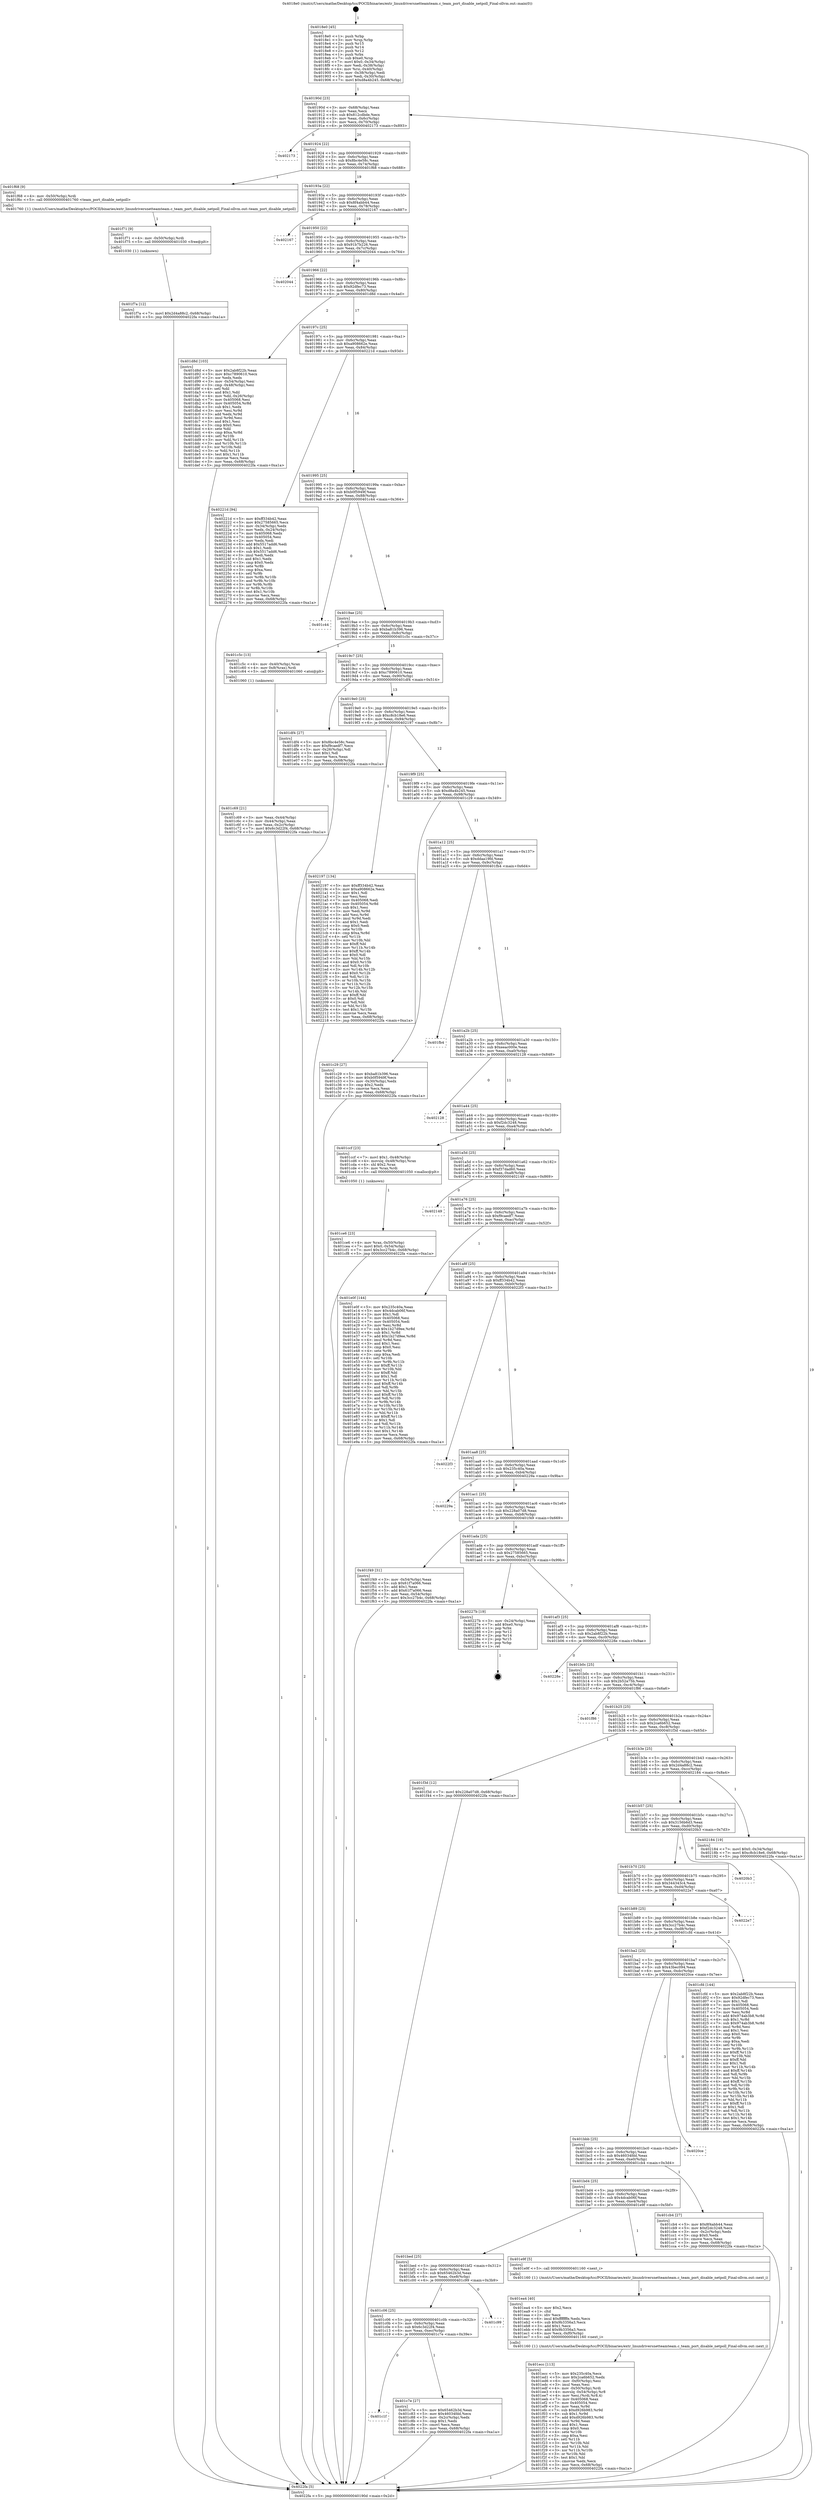 digraph "0x4018e0" {
  label = "0x4018e0 (/mnt/c/Users/mathe/Desktop/tcc/POCII/binaries/extr_linuxdriversnetteamteam.c_team_port_disable_netpoll_Final-ollvm.out::main(0))"
  labelloc = "t"
  node[shape=record]

  Entry [label="",width=0.3,height=0.3,shape=circle,fillcolor=black,style=filled]
  "0x40190d" [label="{
     0x40190d [23]\l
     | [instrs]\l
     &nbsp;&nbsp;0x40190d \<+3\>: mov -0x68(%rbp),%eax\l
     &nbsp;&nbsp;0x401910 \<+2\>: mov %eax,%ecx\l
     &nbsp;&nbsp;0x401912 \<+6\>: sub $0x812cdbde,%ecx\l
     &nbsp;&nbsp;0x401918 \<+3\>: mov %eax,-0x6c(%rbp)\l
     &nbsp;&nbsp;0x40191b \<+3\>: mov %ecx,-0x70(%rbp)\l
     &nbsp;&nbsp;0x40191e \<+6\>: je 0000000000402173 \<main+0x893\>\l
  }"]
  "0x402173" [label="{
     0x402173\l
  }", style=dashed]
  "0x401924" [label="{
     0x401924 [22]\l
     | [instrs]\l
     &nbsp;&nbsp;0x401924 \<+5\>: jmp 0000000000401929 \<main+0x49\>\l
     &nbsp;&nbsp;0x401929 \<+3\>: mov -0x6c(%rbp),%eax\l
     &nbsp;&nbsp;0x40192c \<+5\>: sub $0x8bc4e58c,%eax\l
     &nbsp;&nbsp;0x401931 \<+3\>: mov %eax,-0x74(%rbp)\l
     &nbsp;&nbsp;0x401934 \<+6\>: je 0000000000401f68 \<main+0x688\>\l
  }"]
  Exit [label="",width=0.3,height=0.3,shape=circle,fillcolor=black,style=filled,peripheries=2]
  "0x401f68" [label="{
     0x401f68 [9]\l
     | [instrs]\l
     &nbsp;&nbsp;0x401f68 \<+4\>: mov -0x50(%rbp),%rdi\l
     &nbsp;&nbsp;0x401f6c \<+5\>: call 0000000000401760 \<team_port_disable_netpoll\>\l
     | [calls]\l
     &nbsp;&nbsp;0x401760 \{1\} (/mnt/c/Users/mathe/Desktop/tcc/POCII/binaries/extr_linuxdriversnetteamteam.c_team_port_disable_netpoll_Final-ollvm.out::team_port_disable_netpoll)\l
  }"]
  "0x40193a" [label="{
     0x40193a [22]\l
     | [instrs]\l
     &nbsp;&nbsp;0x40193a \<+5\>: jmp 000000000040193f \<main+0x5f\>\l
     &nbsp;&nbsp;0x40193f \<+3\>: mov -0x6c(%rbp),%eax\l
     &nbsp;&nbsp;0x401942 \<+5\>: sub $0x8f4abb44,%eax\l
     &nbsp;&nbsp;0x401947 \<+3\>: mov %eax,-0x78(%rbp)\l
     &nbsp;&nbsp;0x40194a \<+6\>: je 0000000000402167 \<main+0x887\>\l
  }"]
  "0x401f7a" [label="{
     0x401f7a [12]\l
     | [instrs]\l
     &nbsp;&nbsp;0x401f7a \<+7\>: movl $0x2d4a88c2,-0x68(%rbp)\l
     &nbsp;&nbsp;0x401f81 \<+5\>: jmp 00000000004022fa \<main+0xa1a\>\l
  }"]
  "0x402167" [label="{
     0x402167\l
  }", style=dashed]
  "0x401950" [label="{
     0x401950 [22]\l
     | [instrs]\l
     &nbsp;&nbsp;0x401950 \<+5\>: jmp 0000000000401955 \<main+0x75\>\l
     &nbsp;&nbsp;0x401955 \<+3\>: mov -0x6c(%rbp),%eax\l
     &nbsp;&nbsp;0x401958 \<+5\>: sub $0x91b7b226,%eax\l
     &nbsp;&nbsp;0x40195d \<+3\>: mov %eax,-0x7c(%rbp)\l
     &nbsp;&nbsp;0x401960 \<+6\>: je 0000000000402044 \<main+0x764\>\l
  }"]
  "0x401f71" [label="{
     0x401f71 [9]\l
     | [instrs]\l
     &nbsp;&nbsp;0x401f71 \<+4\>: mov -0x50(%rbp),%rdi\l
     &nbsp;&nbsp;0x401f75 \<+5\>: call 0000000000401030 \<free@plt\>\l
     | [calls]\l
     &nbsp;&nbsp;0x401030 \{1\} (unknown)\l
  }"]
  "0x402044" [label="{
     0x402044\l
  }", style=dashed]
  "0x401966" [label="{
     0x401966 [22]\l
     | [instrs]\l
     &nbsp;&nbsp;0x401966 \<+5\>: jmp 000000000040196b \<main+0x8b\>\l
     &nbsp;&nbsp;0x40196b \<+3\>: mov -0x6c(%rbp),%eax\l
     &nbsp;&nbsp;0x40196e \<+5\>: sub $0x92dfec73,%eax\l
     &nbsp;&nbsp;0x401973 \<+3\>: mov %eax,-0x80(%rbp)\l
     &nbsp;&nbsp;0x401976 \<+6\>: je 0000000000401d8d \<main+0x4ad\>\l
  }"]
  "0x401ecc" [label="{
     0x401ecc [113]\l
     | [instrs]\l
     &nbsp;&nbsp;0x401ecc \<+5\>: mov $0x235c40a,%ecx\l
     &nbsp;&nbsp;0x401ed1 \<+5\>: mov $0x2ca6b652,%edx\l
     &nbsp;&nbsp;0x401ed6 \<+6\>: mov -0xf0(%rbp),%esi\l
     &nbsp;&nbsp;0x401edc \<+3\>: imul %eax,%esi\l
     &nbsp;&nbsp;0x401edf \<+4\>: mov -0x50(%rbp),%rdi\l
     &nbsp;&nbsp;0x401ee3 \<+4\>: movslq -0x54(%rbp),%r8\l
     &nbsp;&nbsp;0x401ee7 \<+4\>: mov %esi,(%rdi,%r8,4)\l
     &nbsp;&nbsp;0x401eeb \<+7\>: mov 0x405068,%eax\l
     &nbsp;&nbsp;0x401ef2 \<+7\>: mov 0x405054,%esi\l
     &nbsp;&nbsp;0x401ef9 \<+3\>: mov %eax,%r9d\l
     &nbsp;&nbsp;0x401efc \<+7\>: sub $0xd926b983,%r9d\l
     &nbsp;&nbsp;0x401f03 \<+4\>: sub $0x1,%r9d\l
     &nbsp;&nbsp;0x401f07 \<+7\>: add $0xd926b983,%r9d\l
     &nbsp;&nbsp;0x401f0e \<+4\>: imul %r9d,%eax\l
     &nbsp;&nbsp;0x401f12 \<+3\>: and $0x1,%eax\l
     &nbsp;&nbsp;0x401f15 \<+3\>: cmp $0x0,%eax\l
     &nbsp;&nbsp;0x401f18 \<+4\>: sete %r10b\l
     &nbsp;&nbsp;0x401f1c \<+3\>: cmp $0xa,%esi\l
     &nbsp;&nbsp;0x401f1f \<+4\>: setl %r11b\l
     &nbsp;&nbsp;0x401f23 \<+3\>: mov %r10b,%bl\l
     &nbsp;&nbsp;0x401f26 \<+3\>: and %r11b,%bl\l
     &nbsp;&nbsp;0x401f29 \<+3\>: xor %r11b,%r10b\l
     &nbsp;&nbsp;0x401f2c \<+3\>: or %r10b,%bl\l
     &nbsp;&nbsp;0x401f2f \<+3\>: test $0x1,%bl\l
     &nbsp;&nbsp;0x401f32 \<+3\>: cmovne %edx,%ecx\l
     &nbsp;&nbsp;0x401f35 \<+3\>: mov %ecx,-0x68(%rbp)\l
     &nbsp;&nbsp;0x401f38 \<+5\>: jmp 00000000004022fa \<main+0xa1a\>\l
  }"]
  "0x401d8d" [label="{
     0x401d8d [103]\l
     | [instrs]\l
     &nbsp;&nbsp;0x401d8d \<+5\>: mov $0x2ab8f22b,%eax\l
     &nbsp;&nbsp;0x401d92 \<+5\>: mov $0xc7890610,%ecx\l
     &nbsp;&nbsp;0x401d97 \<+2\>: xor %edx,%edx\l
     &nbsp;&nbsp;0x401d99 \<+3\>: mov -0x54(%rbp),%esi\l
     &nbsp;&nbsp;0x401d9c \<+3\>: cmp -0x48(%rbp),%esi\l
     &nbsp;&nbsp;0x401d9f \<+4\>: setl %dil\l
     &nbsp;&nbsp;0x401da3 \<+4\>: and $0x1,%dil\l
     &nbsp;&nbsp;0x401da7 \<+4\>: mov %dil,-0x26(%rbp)\l
     &nbsp;&nbsp;0x401dab \<+7\>: mov 0x405068,%esi\l
     &nbsp;&nbsp;0x401db2 \<+8\>: mov 0x405054,%r8d\l
     &nbsp;&nbsp;0x401dba \<+3\>: sub $0x1,%edx\l
     &nbsp;&nbsp;0x401dbd \<+3\>: mov %esi,%r9d\l
     &nbsp;&nbsp;0x401dc0 \<+3\>: add %edx,%r9d\l
     &nbsp;&nbsp;0x401dc3 \<+4\>: imul %r9d,%esi\l
     &nbsp;&nbsp;0x401dc7 \<+3\>: and $0x1,%esi\l
     &nbsp;&nbsp;0x401dca \<+3\>: cmp $0x0,%esi\l
     &nbsp;&nbsp;0x401dcd \<+4\>: sete %dil\l
     &nbsp;&nbsp;0x401dd1 \<+4\>: cmp $0xa,%r8d\l
     &nbsp;&nbsp;0x401dd5 \<+4\>: setl %r10b\l
     &nbsp;&nbsp;0x401dd9 \<+3\>: mov %dil,%r11b\l
     &nbsp;&nbsp;0x401ddc \<+3\>: and %r10b,%r11b\l
     &nbsp;&nbsp;0x401ddf \<+3\>: xor %r10b,%dil\l
     &nbsp;&nbsp;0x401de2 \<+3\>: or %dil,%r11b\l
     &nbsp;&nbsp;0x401de5 \<+4\>: test $0x1,%r11b\l
     &nbsp;&nbsp;0x401de9 \<+3\>: cmovne %ecx,%eax\l
     &nbsp;&nbsp;0x401dec \<+3\>: mov %eax,-0x68(%rbp)\l
     &nbsp;&nbsp;0x401def \<+5\>: jmp 00000000004022fa \<main+0xa1a\>\l
  }"]
  "0x40197c" [label="{
     0x40197c [25]\l
     | [instrs]\l
     &nbsp;&nbsp;0x40197c \<+5\>: jmp 0000000000401981 \<main+0xa1\>\l
     &nbsp;&nbsp;0x401981 \<+3\>: mov -0x6c(%rbp),%eax\l
     &nbsp;&nbsp;0x401984 \<+5\>: sub $0xa908662e,%eax\l
     &nbsp;&nbsp;0x401989 \<+6\>: mov %eax,-0x84(%rbp)\l
     &nbsp;&nbsp;0x40198f \<+6\>: je 000000000040221d \<main+0x93d\>\l
  }"]
  "0x401ea4" [label="{
     0x401ea4 [40]\l
     | [instrs]\l
     &nbsp;&nbsp;0x401ea4 \<+5\>: mov $0x2,%ecx\l
     &nbsp;&nbsp;0x401ea9 \<+1\>: cltd\l
     &nbsp;&nbsp;0x401eaa \<+2\>: idiv %ecx\l
     &nbsp;&nbsp;0x401eac \<+6\>: imul $0xfffffffe,%edx,%ecx\l
     &nbsp;&nbsp;0x401eb2 \<+6\>: sub $0x9b3356a3,%ecx\l
     &nbsp;&nbsp;0x401eb8 \<+3\>: add $0x1,%ecx\l
     &nbsp;&nbsp;0x401ebb \<+6\>: add $0x9b3356a3,%ecx\l
     &nbsp;&nbsp;0x401ec1 \<+6\>: mov %ecx,-0xf0(%rbp)\l
     &nbsp;&nbsp;0x401ec7 \<+5\>: call 0000000000401160 \<next_i\>\l
     | [calls]\l
     &nbsp;&nbsp;0x401160 \{1\} (/mnt/c/Users/mathe/Desktop/tcc/POCII/binaries/extr_linuxdriversnetteamteam.c_team_port_disable_netpoll_Final-ollvm.out::next_i)\l
  }"]
  "0x40221d" [label="{
     0x40221d [94]\l
     | [instrs]\l
     &nbsp;&nbsp;0x40221d \<+5\>: mov $0xff334b42,%eax\l
     &nbsp;&nbsp;0x402222 \<+5\>: mov $0x27585665,%ecx\l
     &nbsp;&nbsp;0x402227 \<+3\>: mov -0x34(%rbp),%edx\l
     &nbsp;&nbsp;0x40222a \<+3\>: mov %edx,-0x24(%rbp)\l
     &nbsp;&nbsp;0x40222d \<+7\>: mov 0x405068,%edx\l
     &nbsp;&nbsp;0x402234 \<+7\>: mov 0x405054,%esi\l
     &nbsp;&nbsp;0x40223b \<+2\>: mov %edx,%edi\l
     &nbsp;&nbsp;0x40223d \<+6\>: add $0x5517add6,%edi\l
     &nbsp;&nbsp;0x402243 \<+3\>: sub $0x1,%edi\l
     &nbsp;&nbsp;0x402246 \<+6\>: sub $0x5517add6,%edi\l
     &nbsp;&nbsp;0x40224c \<+3\>: imul %edi,%edx\l
     &nbsp;&nbsp;0x40224f \<+3\>: and $0x1,%edx\l
     &nbsp;&nbsp;0x402252 \<+3\>: cmp $0x0,%edx\l
     &nbsp;&nbsp;0x402255 \<+4\>: sete %r8b\l
     &nbsp;&nbsp;0x402259 \<+3\>: cmp $0xa,%esi\l
     &nbsp;&nbsp;0x40225c \<+4\>: setl %r9b\l
     &nbsp;&nbsp;0x402260 \<+3\>: mov %r8b,%r10b\l
     &nbsp;&nbsp;0x402263 \<+3\>: and %r9b,%r10b\l
     &nbsp;&nbsp;0x402266 \<+3\>: xor %r9b,%r8b\l
     &nbsp;&nbsp;0x402269 \<+3\>: or %r8b,%r10b\l
     &nbsp;&nbsp;0x40226c \<+4\>: test $0x1,%r10b\l
     &nbsp;&nbsp;0x402270 \<+3\>: cmovne %ecx,%eax\l
     &nbsp;&nbsp;0x402273 \<+3\>: mov %eax,-0x68(%rbp)\l
     &nbsp;&nbsp;0x402276 \<+5\>: jmp 00000000004022fa \<main+0xa1a\>\l
  }"]
  "0x401995" [label="{
     0x401995 [25]\l
     | [instrs]\l
     &nbsp;&nbsp;0x401995 \<+5\>: jmp 000000000040199a \<main+0xba\>\l
     &nbsp;&nbsp;0x40199a \<+3\>: mov -0x6c(%rbp),%eax\l
     &nbsp;&nbsp;0x40199d \<+5\>: sub $0xb0f5949f,%eax\l
     &nbsp;&nbsp;0x4019a2 \<+6\>: mov %eax,-0x88(%rbp)\l
     &nbsp;&nbsp;0x4019a8 \<+6\>: je 0000000000401c44 \<main+0x364\>\l
  }"]
  "0x401ce6" [label="{
     0x401ce6 [23]\l
     | [instrs]\l
     &nbsp;&nbsp;0x401ce6 \<+4\>: mov %rax,-0x50(%rbp)\l
     &nbsp;&nbsp;0x401cea \<+7\>: movl $0x0,-0x54(%rbp)\l
     &nbsp;&nbsp;0x401cf1 \<+7\>: movl $0x3cc27b4c,-0x68(%rbp)\l
     &nbsp;&nbsp;0x401cf8 \<+5\>: jmp 00000000004022fa \<main+0xa1a\>\l
  }"]
  "0x401c44" [label="{
     0x401c44\l
  }", style=dashed]
  "0x4019ae" [label="{
     0x4019ae [25]\l
     | [instrs]\l
     &nbsp;&nbsp;0x4019ae \<+5\>: jmp 00000000004019b3 \<main+0xd3\>\l
     &nbsp;&nbsp;0x4019b3 \<+3\>: mov -0x6c(%rbp),%eax\l
     &nbsp;&nbsp;0x4019b6 \<+5\>: sub $0xba81b396,%eax\l
     &nbsp;&nbsp;0x4019bb \<+6\>: mov %eax,-0x8c(%rbp)\l
     &nbsp;&nbsp;0x4019c1 \<+6\>: je 0000000000401c5c \<main+0x37c\>\l
  }"]
  "0x401c1f" [label="{
     0x401c1f\l
  }", style=dashed]
  "0x401c5c" [label="{
     0x401c5c [13]\l
     | [instrs]\l
     &nbsp;&nbsp;0x401c5c \<+4\>: mov -0x40(%rbp),%rax\l
     &nbsp;&nbsp;0x401c60 \<+4\>: mov 0x8(%rax),%rdi\l
     &nbsp;&nbsp;0x401c64 \<+5\>: call 0000000000401060 \<atoi@plt\>\l
     | [calls]\l
     &nbsp;&nbsp;0x401060 \{1\} (unknown)\l
  }"]
  "0x4019c7" [label="{
     0x4019c7 [25]\l
     | [instrs]\l
     &nbsp;&nbsp;0x4019c7 \<+5\>: jmp 00000000004019cc \<main+0xec\>\l
     &nbsp;&nbsp;0x4019cc \<+3\>: mov -0x6c(%rbp),%eax\l
     &nbsp;&nbsp;0x4019cf \<+5\>: sub $0xc7890610,%eax\l
     &nbsp;&nbsp;0x4019d4 \<+6\>: mov %eax,-0x90(%rbp)\l
     &nbsp;&nbsp;0x4019da \<+6\>: je 0000000000401df4 \<main+0x514\>\l
  }"]
  "0x401c7e" [label="{
     0x401c7e [27]\l
     | [instrs]\l
     &nbsp;&nbsp;0x401c7e \<+5\>: mov $0x65462b3d,%eax\l
     &nbsp;&nbsp;0x401c83 \<+5\>: mov $0x46034fdd,%ecx\l
     &nbsp;&nbsp;0x401c88 \<+3\>: mov -0x2c(%rbp),%edx\l
     &nbsp;&nbsp;0x401c8b \<+3\>: cmp $0x1,%edx\l
     &nbsp;&nbsp;0x401c8e \<+3\>: cmovl %ecx,%eax\l
     &nbsp;&nbsp;0x401c91 \<+3\>: mov %eax,-0x68(%rbp)\l
     &nbsp;&nbsp;0x401c94 \<+5\>: jmp 00000000004022fa \<main+0xa1a\>\l
  }"]
  "0x401df4" [label="{
     0x401df4 [27]\l
     | [instrs]\l
     &nbsp;&nbsp;0x401df4 \<+5\>: mov $0x8bc4e58c,%eax\l
     &nbsp;&nbsp;0x401df9 \<+5\>: mov $0xf9caedf7,%ecx\l
     &nbsp;&nbsp;0x401dfe \<+3\>: mov -0x26(%rbp),%dl\l
     &nbsp;&nbsp;0x401e01 \<+3\>: test $0x1,%dl\l
     &nbsp;&nbsp;0x401e04 \<+3\>: cmovne %ecx,%eax\l
     &nbsp;&nbsp;0x401e07 \<+3\>: mov %eax,-0x68(%rbp)\l
     &nbsp;&nbsp;0x401e0a \<+5\>: jmp 00000000004022fa \<main+0xa1a\>\l
  }"]
  "0x4019e0" [label="{
     0x4019e0 [25]\l
     | [instrs]\l
     &nbsp;&nbsp;0x4019e0 \<+5\>: jmp 00000000004019e5 \<main+0x105\>\l
     &nbsp;&nbsp;0x4019e5 \<+3\>: mov -0x6c(%rbp),%eax\l
     &nbsp;&nbsp;0x4019e8 \<+5\>: sub $0xc8cb18e6,%eax\l
     &nbsp;&nbsp;0x4019ed \<+6\>: mov %eax,-0x94(%rbp)\l
     &nbsp;&nbsp;0x4019f3 \<+6\>: je 0000000000402197 \<main+0x8b7\>\l
  }"]
  "0x401c06" [label="{
     0x401c06 [25]\l
     | [instrs]\l
     &nbsp;&nbsp;0x401c06 \<+5\>: jmp 0000000000401c0b \<main+0x32b\>\l
     &nbsp;&nbsp;0x401c0b \<+3\>: mov -0x6c(%rbp),%eax\l
     &nbsp;&nbsp;0x401c0e \<+5\>: sub $0x6c3d22f4,%eax\l
     &nbsp;&nbsp;0x401c13 \<+6\>: mov %eax,-0xec(%rbp)\l
     &nbsp;&nbsp;0x401c19 \<+6\>: je 0000000000401c7e \<main+0x39e\>\l
  }"]
  "0x402197" [label="{
     0x402197 [134]\l
     | [instrs]\l
     &nbsp;&nbsp;0x402197 \<+5\>: mov $0xff334b42,%eax\l
     &nbsp;&nbsp;0x40219c \<+5\>: mov $0xa908662e,%ecx\l
     &nbsp;&nbsp;0x4021a1 \<+2\>: mov $0x1,%dl\l
     &nbsp;&nbsp;0x4021a3 \<+2\>: xor %esi,%esi\l
     &nbsp;&nbsp;0x4021a5 \<+7\>: mov 0x405068,%edi\l
     &nbsp;&nbsp;0x4021ac \<+8\>: mov 0x405054,%r8d\l
     &nbsp;&nbsp;0x4021b4 \<+3\>: sub $0x1,%esi\l
     &nbsp;&nbsp;0x4021b7 \<+3\>: mov %edi,%r9d\l
     &nbsp;&nbsp;0x4021ba \<+3\>: add %esi,%r9d\l
     &nbsp;&nbsp;0x4021bd \<+4\>: imul %r9d,%edi\l
     &nbsp;&nbsp;0x4021c1 \<+3\>: and $0x1,%edi\l
     &nbsp;&nbsp;0x4021c4 \<+3\>: cmp $0x0,%edi\l
     &nbsp;&nbsp;0x4021c7 \<+4\>: sete %r10b\l
     &nbsp;&nbsp;0x4021cb \<+4\>: cmp $0xa,%r8d\l
     &nbsp;&nbsp;0x4021cf \<+4\>: setl %r11b\l
     &nbsp;&nbsp;0x4021d3 \<+3\>: mov %r10b,%bl\l
     &nbsp;&nbsp;0x4021d6 \<+3\>: xor $0xff,%bl\l
     &nbsp;&nbsp;0x4021d9 \<+3\>: mov %r11b,%r14b\l
     &nbsp;&nbsp;0x4021dc \<+4\>: xor $0xff,%r14b\l
     &nbsp;&nbsp;0x4021e0 \<+3\>: xor $0x0,%dl\l
     &nbsp;&nbsp;0x4021e3 \<+3\>: mov %bl,%r15b\l
     &nbsp;&nbsp;0x4021e6 \<+4\>: and $0x0,%r15b\l
     &nbsp;&nbsp;0x4021ea \<+3\>: and %dl,%r10b\l
     &nbsp;&nbsp;0x4021ed \<+3\>: mov %r14b,%r12b\l
     &nbsp;&nbsp;0x4021f0 \<+4\>: and $0x0,%r12b\l
     &nbsp;&nbsp;0x4021f4 \<+3\>: and %dl,%r11b\l
     &nbsp;&nbsp;0x4021f7 \<+3\>: or %r10b,%r15b\l
     &nbsp;&nbsp;0x4021fa \<+3\>: or %r11b,%r12b\l
     &nbsp;&nbsp;0x4021fd \<+3\>: xor %r12b,%r15b\l
     &nbsp;&nbsp;0x402200 \<+3\>: or %r14b,%bl\l
     &nbsp;&nbsp;0x402203 \<+3\>: xor $0xff,%bl\l
     &nbsp;&nbsp;0x402206 \<+3\>: or $0x0,%dl\l
     &nbsp;&nbsp;0x402209 \<+2\>: and %dl,%bl\l
     &nbsp;&nbsp;0x40220b \<+3\>: or %bl,%r15b\l
     &nbsp;&nbsp;0x40220e \<+4\>: test $0x1,%r15b\l
     &nbsp;&nbsp;0x402212 \<+3\>: cmovne %ecx,%eax\l
     &nbsp;&nbsp;0x402215 \<+3\>: mov %eax,-0x68(%rbp)\l
     &nbsp;&nbsp;0x402218 \<+5\>: jmp 00000000004022fa \<main+0xa1a\>\l
  }"]
  "0x4019f9" [label="{
     0x4019f9 [25]\l
     | [instrs]\l
     &nbsp;&nbsp;0x4019f9 \<+5\>: jmp 00000000004019fe \<main+0x11e\>\l
     &nbsp;&nbsp;0x4019fe \<+3\>: mov -0x6c(%rbp),%eax\l
     &nbsp;&nbsp;0x401a01 \<+5\>: sub $0xd8a4b245,%eax\l
     &nbsp;&nbsp;0x401a06 \<+6\>: mov %eax,-0x98(%rbp)\l
     &nbsp;&nbsp;0x401a0c \<+6\>: je 0000000000401c29 \<main+0x349\>\l
  }"]
  "0x401c99" [label="{
     0x401c99\l
  }", style=dashed]
  "0x401c29" [label="{
     0x401c29 [27]\l
     | [instrs]\l
     &nbsp;&nbsp;0x401c29 \<+5\>: mov $0xba81b396,%eax\l
     &nbsp;&nbsp;0x401c2e \<+5\>: mov $0xb0f5949f,%ecx\l
     &nbsp;&nbsp;0x401c33 \<+3\>: mov -0x30(%rbp),%edx\l
     &nbsp;&nbsp;0x401c36 \<+3\>: cmp $0x2,%edx\l
     &nbsp;&nbsp;0x401c39 \<+3\>: cmovne %ecx,%eax\l
     &nbsp;&nbsp;0x401c3c \<+3\>: mov %eax,-0x68(%rbp)\l
     &nbsp;&nbsp;0x401c3f \<+5\>: jmp 00000000004022fa \<main+0xa1a\>\l
  }"]
  "0x401a12" [label="{
     0x401a12 [25]\l
     | [instrs]\l
     &nbsp;&nbsp;0x401a12 \<+5\>: jmp 0000000000401a17 \<main+0x137\>\l
     &nbsp;&nbsp;0x401a17 \<+3\>: mov -0x6c(%rbp),%eax\l
     &nbsp;&nbsp;0x401a1a \<+5\>: sub $0xddaa19fd,%eax\l
     &nbsp;&nbsp;0x401a1f \<+6\>: mov %eax,-0x9c(%rbp)\l
     &nbsp;&nbsp;0x401a25 \<+6\>: je 0000000000401fb4 \<main+0x6d4\>\l
  }"]
  "0x4022fa" [label="{
     0x4022fa [5]\l
     | [instrs]\l
     &nbsp;&nbsp;0x4022fa \<+5\>: jmp 000000000040190d \<main+0x2d\>\l
  }"]
  "0x4018e0" [label="{
     0x4018e0 [45]\l
     | [instrs]\l
     &nbsp;&nbsp;0x4018e0 \<+1\>: push %rbp\l
     &nbsp;&nbsp;0x4018e1 \<+3\>: mov %rsp,%rbp\l
     &nbsp;&nbsp;0x4018e4 \<+2\>: push %r15\l
     &nbsp;&nbsp;0x4018e6 \<+2\>: push %r14\l
     &nbsp;&nbsp;0x4018e8 \<+2\>: push %r12\l
     &nbsp;&nbsp;0x4018ea \<+1\>: push %rbx\l
     &nbsp;&nbsp;0x4018eb \<+7\>: sub $0xe0,%rsp\l
     &nbsp;&nbsp;0x4018f2 \<+7\>: movl $0x0,-0x34(%rbp)\l
     &nbsp;&nbsp;0x4018f9 \<+3\>: mov %edi,-0x38(%rbp)\l
     &nbsp;&nbsp;0x4018fc \<+4\>: mov %rsi,-0x40(%rbp)\l
     &nbsp;&nbsp;0x401900 \<+3\>: mov -0x38(%rbp),%edi\l
     &nbsp;&nbsp;0x401903 \<+3\>: mov %edi,-0x30(%rbp)\l
     &nbsp;&nbsp;0x401906 \<+7\>: movl $0xd8a4b245,-0x68(%rbp)\l
  }"]
  "0x401c69" [label="{
     0x401c69 [21]\l
     | [instrs]\l
     &nbsp;&nbsp;0x401c69 \<+3\>: mov %eax,-0x44(%rbp)\l
     &nbsp;&nbsp;0x401c6c \<+3\>: mov -0x44(%rbp),%eax\l
     &nbsp;&nbsp;0x401c6f \<+3\>: mov %eax,-0x2c(%rbp)\l
     &nbsp;&nbsp;0x401c72 \<+7\>: movl $0x6c3d22f4,-0x68(%rbp)\l
     &nbsp;&nbsp;0x401c79 \<+5\>: jmp 00000000004022fa \<main+0xa1a\>\l
  }"]
  "0x401bed" [label="{
     0x401bed [25]\l
     | [instrs]\l
     &nbsp;&nbsp;0x401bed \<+5\>: jmp 0000000000401bf2 \<main+0x312\>\l
     &nbsp;&nbsp;0x401bf2 \<+3\>: mov -0x6c(%rbp),%eax\l
     &nbsp;&nbsp;0x401bf5 \<+5\>: sub $0x65462b3d,%eax\l
     &nbsp;&nbsp;0x401bfa \<+6\>: mov %eax,-0xe8(%rbp)\l
     &nbsp;&nbsp;0x401c00 \<+6\>: je 0000000000401c99 \<main+0x3b9\>\l
  }"]
  "0x401fb4" [label="{
     0x401fb4\l
  }", style=dashed]
  "0x401a2b" [label="{
     0x401a2b [25]\l
     | [instrs]\l
     &nbsp;&nbsp;0x401a2b \<+5\>: jmp 0000000000401a30 \<main+0x150\>\l
     &nbsp;&nbsp;0x401a30 \<+3\>: mov -0x6c(%rbp),%eax\l
     &nbsp;&nbsp;0x401a33 \<+5\>: sub $0xeeac000e,%eax\l
     &nbsp;&nbsp;0x401a38 \<+6\>: mov %eax,-0xa0(%rbp)\l
     &nbsp;&nbsp;0x401a3e \<+6\>: je 0000000000402128 \<main+0x848\>\l
  }"]
  "0x401e9f" [label="{
     0x401e9f [5]\l
     | [instrs]\l
     &nbsp;&nbsp;0x401e9f \<+5\>: call 0000000000401160 \<next_i\>\l
     | [calls]\l
     &nbsp;&nbsp;0x401160 \{1\} (/mnt/c/Users/mathe/Desktop/tcc/POCII/binaries/extr_linuxdriversnetteamteam.c_team_port_disable_netpoll_Final-ollvm.out::next_i)\l
  }"]
  "0x402128" [label="{
     0x402128\l
  }", style=dashed]
  "0x401a44" [label="{
     0x401a44 [25]\l
     | [instrs]\l
     &nbsp;&nbsp;0x401a44 \<+5\>: jmp 0000000000401a49 \<main+0x169\>\l
     &nbsp;&nbsp;0x401a49 \<+3\>: mov -0x6c(%rbp),%eax\l
     &nbsp;&nbsp;0x401a4c \<+5\>: sub $0xf2dc3248,%eax\l
     &nbsp;&nbsp;0x401a51 \<+6\>: mov %eax,-0xa4(%rbp)\l
     &nbsp;&nbsp;0x401a57 \<+6\>: je 0000000000401ccf \<main+0x3ef\>\l
  }"]
  "0x401bd4" [label="{
     0x401bd4 [25]\l
     | [instrs]\l
     &nbsp;&nbsp;0x401bd4 \<+5\>: jmp 0000000000401bd9 \<main+0x2f9\>\l
     &nbsp;&nbsp;0x401bd9 \<+3\>: mov -0x6c(%rbp),%eax\l
     &nbsp;&nbsp;0x401bdc \<+5\>: sub $0x4dcab06f,%eax\l
     &nbsp;&nbsp;0x401be1 \<+6\>: mov %eax,-0xe4(%rbp)\l
     &nbsp;&nbsp;0x401be7 \<+6\>: je 0000000000401e9f \<main+0x5bf\>\l
  }"]
  "0x401ccf" [label="{
     0x401ccf [23]\l
     | [instrs]\l
     &nbsp;&nbsp;0x401ccf \<+7\>: movl $0x1,-0x48(%rbp)\l
     &nbsp;&nbsp;0x401cd6 \<+4\>: movslq -0x48(%rbp),%rax\l
     &nbsp;&nbsp;0x401cda \<+4\>: shl $0x2,%rax\l
     &nbsp;&nbsp;0x401cde \<+3\>: mov %rax,%rdi\l
     &nbsp;&nbsp;0x401ce1 \<+5\>: call 0000000000401050 \<malloc@plt\>\l
     | [calls]\l
     &nbsp;&nbsp;0x401050 \{1\} (unknown)\l
  }"]
  "0x401a5d" [label="{
     0x401a5d [25]\l
     | [instrs]\l
     &nbsp;&nbsp;0x401a5d \<+5\>: jmp 0000000000401a62 \<main+0x182\>\l
     &nbsp;&nbsp;0x401a62 \<+3\>: mov -0x6c(%rbp),%eax\l
     &nbsp;&nbsp;0x401a65 \<+5\>: sub $0xf37dad60,%eax\l
     &nbsp;&nbsp;0x401a6a \<+6\>: mov %eax,-0xa8(%rbp)\l
     &nbsp;&nbsp;0x401a70 \<+6\>: je 0000000000402149 \<main+0x869\>\l
  }"]
  "0x401cb4" [label="{
     0x401cb4 [27]\l
     | [instrs]\l
     &nbsp;&nbsp;0x401cb4 \<+5\>: mov $0x8f4abb44,%eax\l
     &nbsp;&nbsp;0x401cb9 \<+5\>: mov $0xf2dc3248,%ecx\l
     &nbsp;&nbsp;0x401cbe \<+3\>: mov -0x2c(%rbp),%edx\l
     &nbsp;&nbsp;0x401cc1 \<+3\>: cmp $0x0,%edx\l
     &nbsp;&nbsp;0x401cc4 \<+3\>: cmove %ecx,%eax\l
     &nbsp;&nbsp;0x401cc7 \<+3\>: mov %eax,-0x68(%rbp)\l
     &nbsp;&nbsp;0x401cca \<+5\>: jmp 00000000004022fa \<main+0xa1a\>\l
  }"]
  "0x402149" [label="{
     0x402149\l
  }", style=dashed]
  "0x401a76" [label="{
     0x401a76 [25]\l
     | [instrs]\l
     &nbsp;&nbsp;0x401a76 \<+5\>: jmp 0000000000401a7b \<main+0x19b\>\l
     &nbsp;&nbsp;0x401a7b \<+3\>: mov -0x6c(%rbp),%eax\l
     &nbsp;&nbsp;0x401a7e \<+5\>: sub $0xf9caedf7,%eax\l
     &nbsp;&nbsp;0x401a83 \<+6\>: mov %eax,-0xac(%rbp)\l
     &nbsp;&nbsp;0x401a89 \<+6\>: je 0000000000401e0f \<main+0x52f\>\l
  }"]
  "0x401bbb" [label="{
     0x401bbb [25]\l
     | [instrs]\l
     &nbsp;&nbsp;0x401bbb \<+5\>: jmp 0000000000401bc0 \<main+0x2e0\>\l
     &nbsp;&nbsp;0x401bc0 \<+3\>: mov -0x6c(%rbp),%eax\l
     &nbsp;&nbsp;0x401bc3 \<+5\>: sub $0x46034fdd,%eax\l
     &nbsp;&nbsp;0x401bc8 \<+6\>: mov %eax,-0xe0(%rbp)\l
     &nbsp;&nbsp;0x401bce \<+6\>: je 0000000000401cb4 \<main+0x3d4\>\l
  }"]
  "0x401e0f" [label="{
     0x401e0f [144]\l
     | [instrs]\l
     &nbsp;&nbsp;0x401e0f \<+5\>: mov $0x235c40a,%eax\l
     &nbsp;&nbsp;0x401e14 \<+5\>: mov $0x4dcab06f,%ecx\l
     &nbsp;&nbsp;0x401e19 \<+2\>: mov $0x1,%dl\l
     &nbsp;&nbsp;0x401e1b \<+7\>: mov 0x405068,%esi\l
     &nbsp;&nbsp;0x401e22 \<+7\>: mov 0x405054,%edi\l
     &nbsp;&nbsp;0x401e29 \<+3\>: mov %esi,%r8d\l
     &nbsp;&nbsp;0x401e2c \<+7\>: sub $0x1b27d9ee,%r8d\l
     &nbsp;&nbsp;0x401e33 \<+4\>: sub $0x1,%r8d\l
     &nbsp;&nbsp;0x401e37 \<+7\>: add $0x1b27d9ee,%r8d\l
     &nbsp;&nbsp;0x401e3e \<+4\>: imul %r8d,%esi\l
     &nbsp;&nbsp;0x401e42 \<+3\>: and $0x1,%esi\l
     &nbsp;&nbsp;0x401e45 \<+3\>: cmp $0x0,%esi\l
     &nbsp;&nbsp;0x401e48 \<+4\>: sete %r9b\l
     &nbsp;&nbsp;0x401e4c \<+3\>: cmp $0xa,%edi\l
     &nbsp;&nbsp;0x401e4f \<+4\>: setl %r10b\l
     &nbsp;&nbsp;0x401e53 \<+3\>: mov %r9b,%r11b\l
     &nbsp;&nbsp;0x401e56 \<+4\>: xor $0xff,%r11b\l
     &nbsp;&nbsp;0x401e5a \<+3\>: mov %r10b,%bl\l
     &nbsp;&nbsp;0x401e5d \<+3\>: xor $0xff,%bl\l
     &nbsp;&nbsp;0x401e60 \<+3\>: xor $0x1,%dl\l
     &nbsp;&nbsp;0x401e63 \<+3\>: mov %r11b,%r14b\l
     &nbsp;&nbsp;0x401e66 \<+4\>: and $0xff,%r14b\l
     &nbsp;&nbsp;0x401e6a \<+3\>: and %dl,%r9b\l
     &nbsp;&nbsp;0x401e6d \<+3\>: mov %bl,%r15b\l
     &nbsp;&nbsp;0x401e70 \<+4\>: and $0xff,%r15b\l
     &nbsp;&nbsp;0x401e74 \<+3\>: and %dl,%r10b\l
     &nbsp;&nbsp;0x401e77 \<+3\>: or %r9b,%r14b\l
     &nbsp;&nbsp;0x401e7a \<+3\>: or %r10b,%r15b\l
     &nbsp;&nbsp;0x401e7d \<+3\>: xor %r15b,%r14b\l
     &nbsp;&nbsp;0x401e80 \<+3\>: or %bl,%r11b\l
     &nbsp;&nbsp;0x401e83 \<+4\>: xor $0xff,%r11b\l
     &nbsp;&nbsp;0x401e87 \<+3\>: or $0x1,%dl\l
     &nbsp;&nbsp;0x401e8a \<+3\>: and %dl,%r11b\l
     &nbsp;&nbsp;0x401e8d \<+3\>: or %r11b,%r14b\l
     &nbsp;&nbsp;0x401e90 \<+4\>: test $0x1,%r14b\l
     &nbsp;&nbsp;0x401e94 \<+3\>: cmovne %ecx,%eax\l
     &nbsp;&nbsp;0x401e97 \<+3\>: mov %eax,-0x68(%rbp)\l
     &nbsp;&nbsp;0x401e9a \<+5\>: jmp 00000000004022fa \<main+0xa1a\>\l
  }"]
  "0x401a8f" [label="{
     0x401a8f [25]\l
     | [instrs]\l
     &nbsp;&nbsp;0x401a8f \<+5\>: jmp 0000000000401a94 \<main+0x1b4\>\l
     &nbsp;&nbsp;0x401a94 \<+3\>: mov -0x6c(%rbp),%eax\l
     &nbsp;&nbsp;0x401a97 \<+5\>: sub $0xff334b42,%eax\l
     &nbsp;&nbsp;0x401a9c \<+6\>: mov %eax,-0xb0(%rbp)\l
     &nbsp;&nbsp;0x401aa2 \<+6\>: je 00000000004022f3 \<main+0xa13\>\l
  }"]
  "0x4020ce" [label="{
     0x4020ce\l
  }", style=dashed]
  "0x4022f3" [label="{
     0x4022f3\l
  }", style=dashed]
  "0x401aa8" [label="{
     0x401aa8 [25]\l
     | [instrs]\l
     &nbsp;&nbsp;0x401aa8 \<+5\>: jmp 0000000000401aad \<main+0x1cd\>\l
     &nbsp;&nbsp;0x401aad \<+3\>: mov -0x6c(%rbp),%eax\l
     &nbsp;&nbsp;0x401ab0 \<+5\>: sub $0x235c40a,%eax\l
     &nbsp;&nbsp;0x401ab5 \<+6\>: mov %eax,-0xb4(%rbp)\l
     &nbsp;&nbsp;0x401abb \<+6\>: je 000000000040229a \<main+0x9ba\>\l
  }"]
  "0x401ba2" [label="{
     0x401ba2 [25]\l
     | [instrs]\l
     &nbsp;&nbsp;0x401ba2 \<+5\>: jmp 0000000000401ba7 \<main+0x2c7\>\l
     &nbsp;&nbsp;0x401ba7 \<+3\>: mov -0x6c(%rbp),%eax\l
     &nbsp;&nbsp;0x401baa \<+5\>: sub $0x43bec094,%eax\l
     &nbsp;&nbsp;0x401baf \<+6\>: mov %eax,-0xdc(%rbp)\l
     &nbsp;&nbsp;0x401bb5 \<+6\>: je 00000000004020ce \<main+0x7ee\>\l
  }"]
  "0x40229a" [label="{
     0x40229a\l
  }", style=dashed]
  "0x401ac1" [label="{
     0x401ac1 [25]\l
     | [instrs]\l
     &nbsp;&nbsp;0x401ac1 \<+5\>: jmp 0000000000401ac6 \<main+0x1e6\>\l
     &nbsp;&nbsp;0x401ac6 \<+3\>: mov -0x6c(%rbp),%eax\l
     &nbsp;&nbsp;0x401ac9 \<+5\>: sub $0x228a07d8,%eax\l
     &nbsp;&nbsp;0x401ace \<+6\>: mov %eax,-0xb8(%rbp)\l
     &nbsp;&nbsp;0x401ad4 \<+6\>: je 0000000000401f49 \<main+0x669\>\l
  }"]
  "0x401cfd" [label="{
     0x401cfd [144]\l
     | [instrs]\l
     &nbsp;&nbsp;0x401cfd \<+5\>: mov $0x2ab8f22b,%eax\l
     &nbsp;&nbsp;0x401d02 \<+5\>: mov $0x92dfec73,%ecx\l
     &nbsp;&nbsp;0x401d07 \<+2\>: mov $0x1,%dl\l
     &nbsp;&nbsp;0x401d09 \<+7\>: mov 0x405068,%esi\l
     &nbsp;&nbsp;0x401d10 \<+7\>: mov 0x405054,%edi\l
     &nbsp;&nbsp;0x401d17 \<+3\>: mov %esi,%r8d\l
     &nbsp;&nbsp;0x401d1a \<+7\>: add $0x974ab3b8,%r8d\l
     &nbsp;&nbsp;0x401d21 \<+4\>: sub $0x1,%r8d\l
     &nbsp;&nbsp;0x401d25 \<+7\>: sub $0x974ab3b8,%r8d\l
     &nbsp;&nbsp;0x401d2c \<+4\>: imul %r8d,%esi\l
     &nbsp;&nbsp;0x401d30 \<+3\>: and $0x1,%esi\l
     &nbsp;&nbsp;0x401d33 \<+3\>: cmp $0x0,%esi\l
     &nbsp;&nbsp;0x401d36 \<+4\>: sete %r9b\l
     &nbsp;&nbsp;0x401d3a \<+3\>: cmp $0xa,%edi\l
     &nbsp;&nbsp;0x401d3d \<+4\>: setl %r10b\l
     &nbsp;&nbsp;0x401d41 \<+3\>: mov %r9b,%r11b\l
     &nbsp;&nbsp;0x401d44 \<+4\>: xor $0xff,%r11b\l
     &nbsp;&nbsp;0x401d48 \<+3\>: mov %r10b,%bl\l
     &nbsp;&nbsp;0x401d4b \<+3\>: xor $0xff,%bl\l
     &nbsp;&nbsp;0x401d4e \<+3\>: xor $0x1,%dl\l
     &nbsp;&nbsp;0x401d51 \<+3\>: mov %r11b,%r14b\l
     &nbsp;&nbsp;0x401d54 \<+4\>: and $0xff,%r14b\l
     &nbsp;&nbsp;0x401d58 \<+3\>: and %dl,%r9b\l
     &nbsp;&nbsp;0x401d5b \<+3\>: mov %bl,%r15b\l
     &nbsp;&nbsp;0x401d5e \<+4\>: and $0xff,%r15b\l
     &nbsp;&nbsp;0x401d62 \<+3\>: and %dl,%r10b\l
     &nbsp;&nbsp;0x401d65 \<+3\>: or %r9b,%r14b\l
     &nbsp;&nbsp;0x401d68 \<+3\>: or %r10b,%r15b\l
     &nbsp;&nbsp;0x401d6b \<+3\>: xor %r15b,%r14b\l
     &nbsp;&nbsp;0x401d6e \<+3\>: or %bl,%r11b\l
     &nbsp;&nbsp;0x401d71 \<+4\>: xor $0xff,%r11b\l
     &nbsp;&nbsp;0x401d75 \<+3\>: or $0x1,%dl\l
     &nbsp;&nbsp;0x401d78 \<+3\>: and %dl,%r11b\l
     &nbsp;&nbsp;0x401d7b \<+3\>: or %r11b,%r14b\l
     &nbsp;&nbsp;0x401d7e \<+4\>: test $0x1,%r14b\l
     &nbsp;&nbsp;0x401d82 \<+3\>: cmovne %ecx,%eax\l
     &nbsp;&nbsp;0x401d85 \<+3\>: mov %eax,-0x68(%rbp)\l
     &nbsp;&nbsp;0x401d88 \<+5\>: jmp 00000000004022fa \<main+0xa1a\>\l
  }"]
  "0x401f49" [label="{
     0x401f49 [31]\l
     | [instrs]\l
     &nbsp;&nbsp;0x401f49 \<+3\>: mov -0x54(%rbp),%eax\l
     &nbsp;&nbsp;0x401f4c \<+5\>: sub $0x61f7a066,%eax\l
     &nbsp;&nbsp;0x401f51 \<+3\>: add $0x1,%eax\l
     &nbsp;&nbsp;0x401f54 \<+5\>: add $0x61f7a066,%eax\l
     &nbsp;&nbsp;0x401f59 \<+3\>: mov %eax,-0x54(%rbp)\l
     &nbsp;&nbsp;0x401f5c \<+7\>: movl $0x3cc27b4c,-0x68(%rbp)\l
     &nbsp;&nbsp;0x401f63 \<+5\>: jmp 00000000004022fa \<main+0xa1a\>\l
  }"]
  "0x401ada" [label="{
     0x401ada [25]\l
     | [instrs]\l
     &nbsp;&nbsp;0x401ada \<+5\>: jmp 0000000000401adf \<main+0x1ff\>\l
     &nbsp;&nbsp;0x401adf \<+3\>: mov -0x6c(%rbp),%eax\l
     &nbsp;&nbsp;0x401ae2 \<+5\>: sub $0x27585665,%eax\l
     &nbsp;&nbsp;0x401ae7 \<+6\>: mov %eax,-0xbc(%rbp)\l
     &nbsp;&nbsp;0x401aed \<+6\>: je 000000000040227b \<main+0x99b\>\l
  }"]
  "0x401b89" [label="{
     0x401b89 [25]\l
     | [instrs]\l
     &nbsp;&nbsp;0x401b89 \<+5\>: jmp 0000000000401b8e \<main+0x2ae\>\l
     &nbsp;&nbsp;0x401b8e \<+3\>: mov -0x6c(%rbp),%eax\l
     &nbsp;&nbsp;0x401b91 \<+5\>: sub $0x3cc27b4c,%eax\l
     &nbsp;&nbsp;0x401b96 \<+6\>: mov %eax,-0xd8(%rbp)\l
     &nbsp;&nbsp;0x401b9c \<+6\>: je 0000000000401cfd \<main+0x41d\>\l
  }"]
  "0x40227b" [label="{
     0x40227b [19]\l
     | [instrs]\l
     &nbsp;&nbsp;0x40227b \<+3\>: mov -0x24(%rbp),%eax\l
     &nbsp;&nbsp;0x40227e \<+7\>: add $0xe0,%rsp\l
     &nbsp;&nbsp;0x402285 \<+1\>: pop %rbx\l
     &nbsp;&nbsp;0x402286 \<+2\>: pop %r12\l
     &nbsp;&nbsp;0x402288 \<+2\>: pop %r14\l
     &nbsp;&nbsp;0x40228a \<+2\>: pop %r15\l
     &nbsp;&nbsp;0x40228c \<+1\>: pop %rbp\l
     &nbsp;&nbsp;0x40228d \<+1\>: ret\l
  }"]
  "0x401af3" [label="{
     0x401af3 [25]\l
     | [instrs]\l
     &nbsp;&nbsp;0x401af3 \<+5\>: jmp 0000000000401af8 \<main+0x218\>\l
     &nbsp;&nbsp;0x401af8 \<+3\>: mov -0x6c(%rbp),%eax\l
     &nbsp;&nbsp;0x401afb \<+5\>: sub $0x2ab8f22b,%eax\l
     &nbsp;&nbsp;0x401b00 \<+6\>: mov %eax,-0xc0(%rbp)\l
     &nbsp;&nbsp;0x401b06 \<+6\>: je 000000000040228e \<main+0x9ae\>\l
  }"]
  "0x4022e7" [label="{
     0x4022e7\l
  }", style=dashed]
  "0x40228e" [label="{
     0x40228e\l
  }", style=dashed]
  "0x401b0c" [label="{
     0x401b0c [25]\l
     | [instrs]\l
     &nbsp;&nbsp;0x401b0c \<+5\>: jmp 0000000000401b11 \<main+0x231\>\l
     &nbsp;&nbsp;0x401b11 \<+3\>: mov -0x6c(%rbp),%eax\l
     &nbsp;&nbsp;0x401b14 \<+5\>: sub $0x2b52a75b,%eax\l
     &nbsp;&nbsp;0x401b19 \<+6\>: mov %eax,-0xc4(%rbp)\l
     &nbsp;&nbsp;0x401b1f \<+6\>: je 0000000000401f86 \<main+0x6a6\>\l
  }"]
  "0x401b70" [label="{
     0x401b70 [25]\l
     | [instrs]\l
     &nbsp;&nbsp;0x401b70 \<+5\>: jmp 0000000000401b75 \<main+0x295\>\l
     &nbsp;&nbsp;0x401b75 \<+3\>: mov -0x6c(%rbp),%eax\l
     &nbsp;&nbsp;0x401b78 \<+5\>: sub $0x344343c4,%eax\l
     &nbsp;&nbsp;0x401b7d \<+6\>: mov %eax,-0xd4(%rbp)\l
     &nbsp;&nbsp;0x401b83 \<+6\>: je 00000000004022e7 \<main+0xa07\>\l
  }"]
  "0x401f86" [label="{
     0x401f86\l
  }", style=dashed]
  "0x401b25" [label="{
     0x401b25 [25]\l
     | [instrs]\l
     &nbsp;&nbsp;0x401b25 \<+5\>: jmp 0000000000401b2a \<main+0x24a\>\l
     &nbsp;&nbsp;0x401b2a \<+3\>: mov -0x6c(%rbp),%eax\l
     &nbsp;&nbsp;0x401b2d \<+5\>: sub $0x2ca6b652,%eax\l
     &nbsp;&nbsp;0x401b32 \<+6\>: mov %eax,-0xc8(%rbp)\l
     &nbsp;&nbsp;0x401b38 \<+6\>: je 0000000000401f3d \<main+0x65d\>\l
  }"]
  "0x4020b3" [label="{
     0x4020b3\l
  }", style=dashed]
  "0x401f3d" [label="{
     0x401f3d [12]\l
     | [instrs]\l
     &nbsp;&nbsp;0x401f3d \<+7\>: movl $0x228a07d8,-0x68(%rbp)\l
     &nbsp;&nbsp;0x401f44 \<+5\>: jmp 00000000004022fa \<main+0xa1a\>\l
  }"]
  "0x401b3e" [label="{
     0x401b3e [25]\l
     | [instrs]\l
     &nbsp;&nbsp;0x401b3e \<+5\>: jmp 0000000000401b43 \<main+0x263\>\l
     &nbsp;&nbsp;0x401b43 \<+3\>: mov -0x6c(%rbp),%eax\l
     &nbsp;&nbsp;0x401b46 \<+5\>: sub $0x2d4a88c2,%eax\l
     &nbsp;&nbsp;0x401b4b \<+6\>: mov %eax,-0xcc(%rbp)\l
     &nbsp;&nbsp;0x401b51 \<+6\>: je 0000000000402184 \<main+0x8a4\>\l
  }"]
  "0x401b57" [label="{
     0x401b57 [25]\l
     | [instrs]\l
     &nbsp;&nbsp;0x401b57 \<+5\>: jmp 0000000000401b5c \<main+0x27c\>\l
     &nbsp;&nbsp;0x401b5c \<+3\>: mov -0x6c(%rbp),%eax\l
     &nbsp;&nbsp;0x401b5f \<+5\>: sub $0x3156b6d3,%eax\l
     &nbsp;&nbsp;0x401b64 \<+6\>: mov %eax,-0xd0(%rbp)\l
     &nbsp;&nbsp;0x401b6a \<+6\>: je 00000000004020b3 \<main+0x7d3\>\l
  }"]
  "0x402184" [label="{
     0x402184 [19]\l
     | [instrs]\l
     &nbsp;&nbsp;0x402184 \<+7\>: movl $0x0,-0x34(%rbp)\l
     &nbsp;&nbsp;0x40218b \<+7\>: movl $0xc8cb18e6,-0x68(%rbp)\l
     &nbsp;&nbsp;0x402192 \<+5\>: jmp 00000000004022fa \<main+0xa1a\>\l
  }"]
  Entry -> "0x4018e0" [label=" 1"]
  "0x40190d" -> "0x402173" [label=" 0"]
  "0x40190d" -> "0x401924" [label=" 20"]
  "0x40227b" -> Exit [label=" 1"]
  "0x401924" -> "0x401f68" [label=" 1"]
  "0x401924" -> "0x40193a" [label=" 19"]
  "0x40221d" -> "0x4022fa" [label=" 1"]
  "0x40193a" -> "0x402167" [label=" 0"]
  "0x40193a" -> "0x401950" [label=" 19"]
  "0x402197" -> "0x4022fa" [label=" 1"]
  "0x401950" -> "0x402044" [label=" 0"]
  "0x401950" -> "0x401966" [label=" 19"]
  "0x402184" -> "0x4022fa" [label=" 1"]
  "0x401966" -> "0x401d8d" [label=" 2"]
  "0x401966" -> "0x40197c" [label=" 17"]
  "0x401f7a" -> "0x4022fa" [label=" 1"]
  "0x40197c" -> "0x40221d" [label=" 1"]
  "0x40197c" -> "0x401995" [label=" 16"]
  "0x401f71" -> "0x401f7a" [label=" 1"]
  "0x401995" -> "0x401c44" [label=" 0"]
  "0x401995" -> "0x4019ae" [label=" 16"]
  "0x401f68" -> "0x401f71" [label=" 1"]
  "0x4019ae" -> "0x401c5c" [label=" 1"]
  "0x4019ae" -> "0x4019c7" [label=" 15"]
  "0x401f49" -> "0x4022fa" [label=" 1"]
  "0x4019c7" -> "0x401df4" [label=" 2"]
  "0x4019c7" -> "0x4019e0" [label=" 13"]
  "0x401f3d" -> "0x4022fa" [label=" 1"]
  "0x4019e0" -> "0x402197" [label=" 1"]
  "0x4019e0" -> "0x4019f9" [label=" 12"]
  "0x401ea4" -> "0x401ecc" [label=" 1"]
  "0x4019f9" -> "0x401c29" [label=" 1"]
  "0x4019f9" -> "0x401a12" [label=" 11"]
  "0x401c29" -> "0x4022fa" [label=" 1"]
  "0x4018e0" -> "0x40190d" [label=" 1"]
  "0x4022fa" -> "0x40190d" [label=" 19"]
  "0x401c5c" -> "0x401c69" [label=" 1"]
  "0x401c69" -> "0x4022fa" [label=" 1"]
  "0x401e9f" -> "0x401ea4" [label=" 1"]
  "0x401a12" -> "0x401fb4" [label=" 0"]
  "0x401a12" -> "0x401a2b" [label=" 11"]
  "0x401df4" -> "0x4022fa" [label=" 2"]
  "0x401a2b" -> "0x402128" [label=" 0"]
  "0x401a2b" -> "0x401a44" [label=" 11"]
  "0x401d8d" -> "0x4022fa" [label=" 2"]
  "0x401a44" -> "0x401ccf" [label=" 1"]
  "0x401a44" -> "0x401a5d" [label=" 10"]
  "0x401ce6" -> "0x4022fa" [label=" 1"]
  "0x401a5d" -> "0x402149" [label=" 0"]
  "0x401a5d" -> "0x401a76" [label=" 10"]
  "0x401ccf" -> "0x401ce6" [label=" 1"]
  "0x401a76" -> "0x401e0f" [label=" 1"]
  "0x401a76" -> "0x401a8f" [label=" 9"]
  "0x401c7e" -> "0x4022fa" [label=" 1"]
  "0x401a8f" -> "0x4022f3" [label=" 0"]
  "0x401a8f" -> "0x401aa8" [label=" 9"]
  "0x401c06" -> "0x401c1f" [label=" 0"]
  "0x401aa8" -> "0x40229a" [label=" 0"]
  "0x401aa8" -> "0x401ac1" [label=" 9"]
  "0x401ecc" -> "0x4022fa" [label=" 1"]
  "0x401ac1" -> "0x401f49" [label=" 1"]
  "0x401ac1" -> "0x401ada" [label=" 8"]
  "0x401bed" -> "0x401c06" [label=" 1"]
  "0x401ada" -> "0x40227b" [label=" 1"]
  "0x401ada" -> "0x401af3" [label=" 7"]
  "0x401e0f" -> "0x4022fa" [label=" 1"]
  "0x401af3" -> "0x40228e" [label=" 0"]
  "0x401af3" -> "0x401b0c" [label=" 7"]
  "0x401bd4" -> "0x401bed" [label=" 1"]
  "0x401b0c" -> "0x401f86" [label=" 0"]
  "0x401b0c" -> "0x401b25" [label=" 7"]
  "0x401cfd" -> "0x4022fa" [label=" 2"]
  "0x401b25" -> "0x401f3d" [label=" 1"]
  "0x401b25" -> "0x401b3e" [label=" 6"]
  "0x401bbb" -> "0x401bd4" [label=" 2"]
  "0x401b3e" -> "0x402184" [label=" 1"]
  "0x401b3e" -> "0x401b57" [label=" 5"]
  "0x401bbb" -> "0x401cb4" [label=" 1"]
  "0x401b57" -> "0x4020b3" [label=" 0"]
  "0x401b57" -> "0x401b70" [label=" 5"]
  "0x401bd4" -> "0x401e9f" [label=" 1"]
  "0x401b70" -> "0x4022e7" [label=" 0"]
  "0x401b70" -> "0x401b89" [label=" 5"]
  "0x401bed" -> "0x401c99" [label=" 0"]
  "0x401b89" -> "0x401cfd" [label=" 2"]
  "0x401b89" -> "0x401ba2" [label=" 3"]
  "0x401c06" -> "0x401c7e" [label=" 1"]
  "0x401ba2" -> "0x4020ce" [label=" 0"]
  "0x401ba2" -> "0x401bbb" [label=" 3"]
  "0x401cb4" -> "0x4022fa" [label=" 1"]
}
